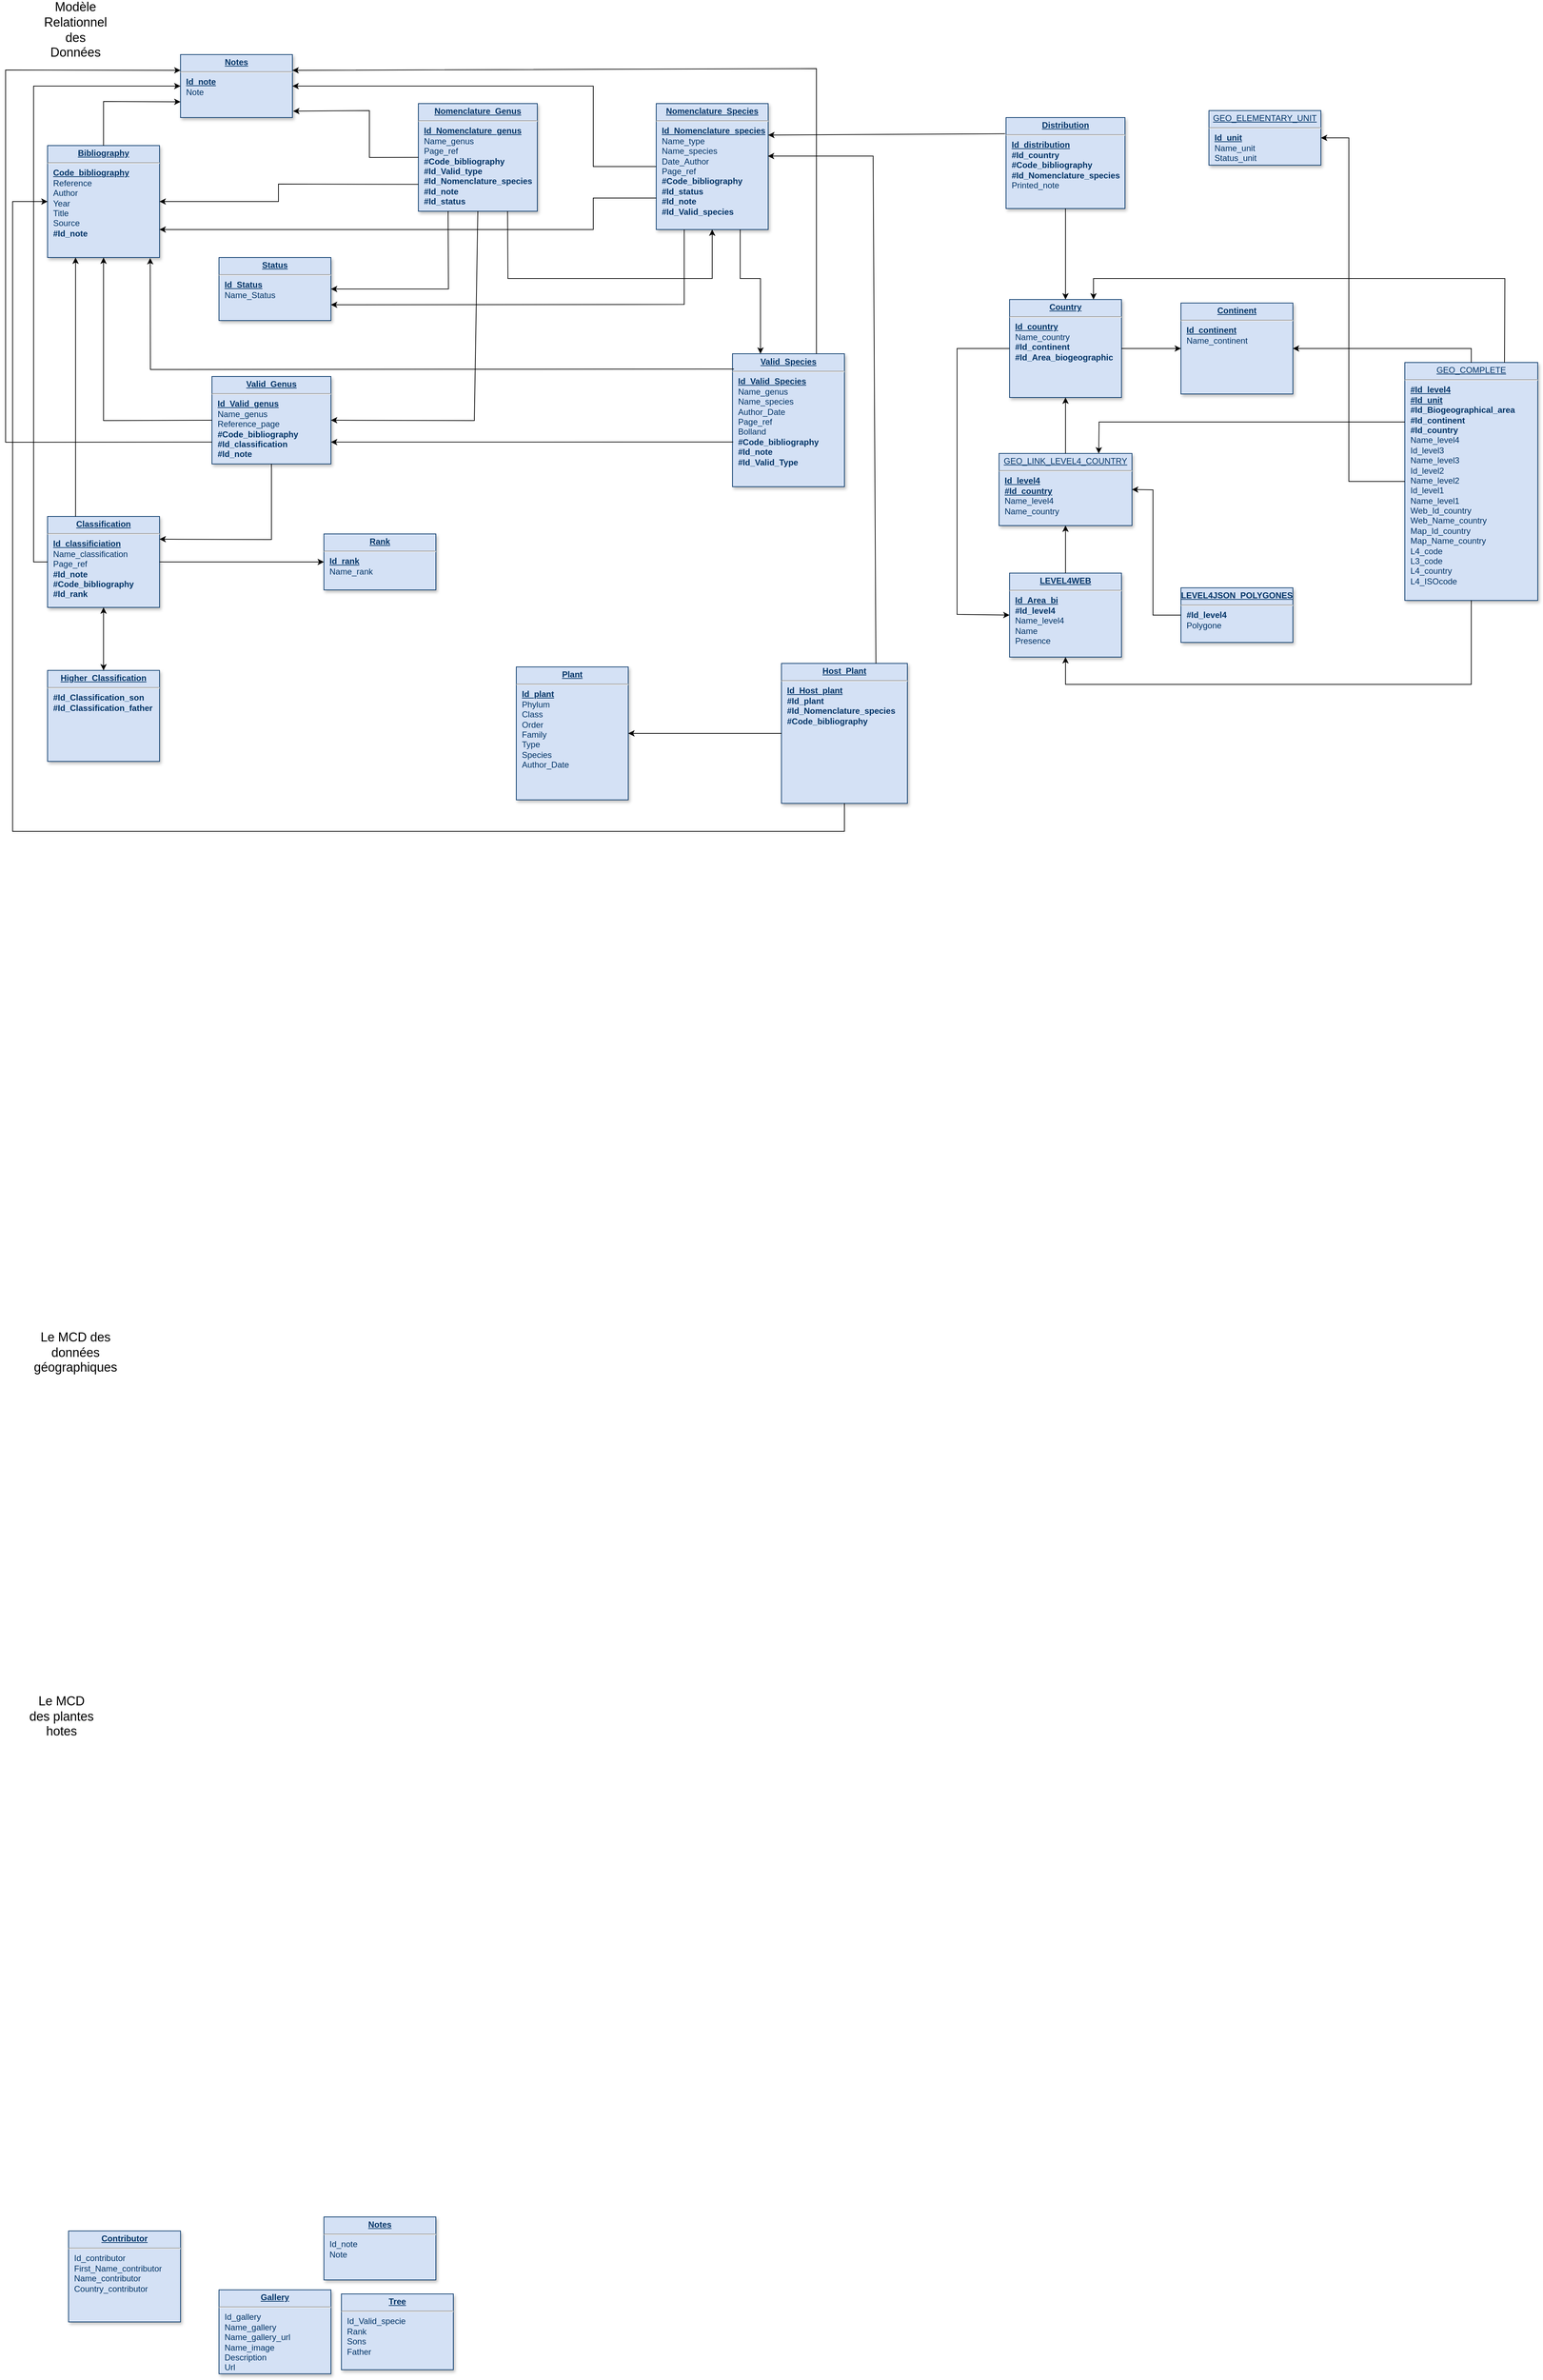<mxfile version="17.2.4" type="device"><diagram name="Page-1" id="efa7a0a1-bf9b-a30e-e6df-94a7791c09e9"><mxGraphModel dx="1391" dy="2151" grid="1" gridSize="10" guides="1" tooltips="1" connect="1" arrows="1" fold="1" page="1" pageScale="1" pageWidth="826" pageHeight="1169" background="none" math="0" shadow="0"><root><mxCell id="0"/><mxCell id="1" parent="0"/><mxCell id="19" value="&lt;p style=&quot;margin: 0px ; margin-top: 4px ; text-align: center ; text-decoration: underline&quot;&gt;&lt;b&gt;Gallery&lt;/b&gt;&lt;/p&gt;&lt;hr&gt;&lt;p style=&quot;margin: 0px ; margin-left: 8px&quot;&gt;Id_gallery&lt;br&gt;Name_gallery&lt;/p&gt;&lt;p style=&quot;margin: 0px ; margin-left: 8px&quot;&gt;Name_gallery_url&lt;/p&gt;&lt;p style=&quot;margin: 0px ; margin-left: 8px&quot;&gt;Name_image&lt;/p&gt;&lt;p style=&quot;margin: 0px ; margin-left: 8px&quot;&gt;Description&lt;/p&gt;&lt;p style=&quot;margin: 0px ; margin-left: 8px&quot;&gt;Url&lt;/p&gt;" style="verticalAlign=top;align=left;overflow=fill;fontSize=12;fontFamily=Helvetica;html=1;strokeColor=#003366;shadow=1;fillColor=#D4E1F5;fontColor=#003366" parent="1" vertex="1"><mxGeometry x="345" y="2164.18" width="160" height="120" as="geometry"/></mxCell><mxCell id="20" value="&lt;p style=&quot;margin: 0px ; margin-top: 4px ; text-align: center ; text-decoration: underline&quot;&gt;&lt;b&gt;Valid_Genus&lt;/b&gt;&lt;/p&gt;&lt;hr&gt;&lt;p style=&quot;margin: 0px ; margin-left: 8px&quot;&gt;&lt;b&gt;&lt;u&gt;Id_Valid_genus&lt;/u&gt;&lt;/b&gt;&lt;/p&gt;&lt;p style=&quot;margin: 0px ; margin-left: 8px&quot;&gt;Name_genus&lt;/p&gt;&lt;p style=&quot;margin: 0px ; margin-left: 8px&quot;&gt;Reference_page&lt;/p&gt;&lt;p style=&quot;margin: 0px ; margin-left: 8px&quot;&gt;&lt;b&gt;#Code_bibliography&lt;/b&gt;&lt;/p&gt;&lt;p style=&quot;margin: 0px ; margin-left: 8px&quot;&gt;&lt;b&gt;#Id_classification&lt;/b&gt;&lt;/p&gt;&lt;p style=&quot;margin: 0px ; margin-left: 8px&quot;&gt;&lt;b&gt;#Id_note&lt;/b&gt;&lt;/p&gt;" style="verticalAlign=top;align=left;overflow=fill;fontSize=12;fontFamily=Helvetica;html=1;strokeColor=#003366;shadow=1;fillColor=#D4E1F5;fontColor=#003366;movable=1;resizable=1;rotatable=1;deletable=1;editable=1;connectable=1;" parent="1" vertex="1"><mxGeometry x="335" y="-570" width="170" height="125" as="geometry"/></mxCell><mxCell id="21" value="&lt;p style=&quot;margin: 0px ; margin-top: 4px ; text-align: center ; text-decoration: underline&quot;&gt;&lt;b&gt;Bibliography&lt;/b&gt;&lt;/p&gt;&lt;hr&gt;&lt;p style=&quot;margin: 0px ; margin-left: 8px&quot;&gt;&lt;b&gt;&lt;u&gt;Code_bibliography&lt;/u&gt;&lt;/b&gt;&lt;/p&gt;&lt;p style=&quot;margin: 0px ; margin-left: 8px&quot;&gt;Reference&lt;/p&gt;&lt;p style=&quot;margin: 0px ; margin-left: 8px&quot;&gt;Author&lt;/p&gt;&lt;p style=&quot;margin: 0px ; margin-left: 8px&quot;&gt;Year&lt;/p&gt;&lt;p style=&quot;margin: 0px ; margin-left: 8px&quot;&gt;Title&lt;/p&gt;&lt;p style=&quot;margin: 0px ; margin-left: 8px&quot;&gt;Source&lt;/p&gt;&lt;p style=&quot;margin: 0px ; margin-left: 8px&quot;&gt;&lt;b&gt;#Id_note&lt;/b&gt;&lt;/p&gt;" style="verticalAlign=top;align=left;overflow=fill;fontSize=12;fontFamily=Helvetica;html=1;strokeColor=#003366;shadow=1;fillColor=#D4E1F5;fontColor=#003366;movable=1;resizable=1;rotatable=1;deletable=1;editable=1;connectable=1;" parent="1" vertex="1"><mxGeometry x="100" y="-900.0" width="160" height="160" as="geometry"/></mxCell><mxCell id="22" value="&lt;p style=&quot;margin: 0px ; margin-top: 4px ; text-align: center ; text-decoration: underline&quot;&gt;&lt;strong&gt;LEVEL4WEB&lt;/strong&gt;&lt;/p&gt;&lt;hr&gt;&lt;p style=&quot;margin: 0px ; margin-left: 8px&quot;&gt;&lt;b&gt;&lt;u&gt;Id_Area_bi&lt;/u&gt;&lt;/b&gt;&lt;br&gt;&lt;/p&gt;&lt;p style=&quot;margin: 0px 0px 0px 8px&quot;&gt;&lt;b&gt;#Id_level4&lt;/b&gt;&lt;/p&gt;&lt;p style=&quot;margin: 0px ; margin-left: 8px&quot;&gt;Name_level4&lt;/p&gt;&lt;p style=&quot;margin: 0px ; margin-left: 8px&quot;&gt;&lt;span&gt;Name&lt;/span&gt;&lt;br&gt;&lt;/p&gt;&lt;p style=&quot;margin: 0px ; margin-left: 8px&quot;&gt;Presence&lt;/p&gt;" style="verticalAlign=top;align=left;overflow=fill;fontSize=12;fontFamily=Helvetica;html=1;strokeColor=#003366;shadow=1;fillColor=#D4E1F5;fontColor=#003366" parent="1" vertex="1"><mxGeometry x="1475" y="-289.02" width="160" height="120" as="geometry"/></mxCell><mxCell id="24" value="&lt;p style=&quot;margin: 0px ; margin-top: 4px ; text-align: center ; text-decoration: underline&quot;&gt;GEO_LINK_LEVEL4_COUNTRY&lt;/p&gt;&lt;hr&gt;&lt;p style=&quot;margin: 0px ; margin-left: 8px&quot;&gt;&lt;b&gt;&lt;u&gt;Id_level4&lt;/u&gt;&lt;/b&gt;&lt;/p&gt;&lt;p style=&quot;margin: 0px ; margin-left: 8px&quot;&gt;&lt;u&gt;&lt;b&gt;#Id_country&lt;/b&gt;&lt;b&gt;&lt;br&gt;&lt;/b&gt;&lt;/u&gt;&lt;/p&gt;&lt;p style=&quot;margin: 0px ; margin-left: 8px&quot;&gt;Name_level4&lt;/p&gt;&lt;p style=&quot;margin: 0px ; margin-left: 8px&quot;&gt;Name_country&lt;/p&gt;" style="verticalAlign=top;align=left;overflow=fill;fontSize=12;fontFamily=Helvetica;html=1;strokeColor=#003366;shadow=1;fillColor=#D4E1F5;fontColor=#003366" parent="1" vertex="1"><mxGeometry x="1460" y="-460.0" width="190" height="103.04" as="geometry"/></mxCell><mxCell id="25" value="&lt;p style=&quot;margin: 0px ; margin-top: 4px ; text-align: center ; text-decoration: underline&quot;&gt;&lt;strong&gt;Tree&lt;/strong&gt;&lt;/p&gt;&lt;hr&gt;&lt;p style=&quot;margin: 0px ; margin-left: 8px&quot;&gt;Id_Valid_specie&lt;/p&gt;&lt;p style=&quot;margin: 0px ; margin-left: 8px&quot;&gt;Rank&lt;/p&gt;&lt;p style=&quot;margin: 0px ; margin-left: 8px&quot;&gt;Sons&lt;/p&gt;&lt;p style=&quot;margin: 0px ; margin-left: 8px&quot;&gt;Father&lt;/p&gt;" style="verticalAlign=top;align=left;overflow=fill;fontSize=12;fontFamily=Helvetica;html=1;strokeColor=#003366;shadow=1;fillColor=#D4E1F5;fontColor=#003366" parent="1" vertex="1"><mxGeometry x="520" y="2170" width="160" height="108.36" as="geometry"/></mxCell><mxCell id="26" value="&lt;p style=&quot;margin: 0px ; margin-top: 4px ; text-align: center ; text-decoration: underline&quot;&gt;&lt;b&gt;Rank&lt;/b&gt;&lt;/p&gt;&lt;hr&gt;&lt;p style=&quot;margin: 0px ; margin-left: 8px&quot;&gt;&lt;b&gt;&lt;u&gt;Id_rank&lt;/u&gt;&lt;/b&gt;&lt;/p&gt;&lt;p style=&quot;margin: 0px ; margin-left: 8px&quot;&gt;Name_rank&lt;/p&gt;" style="verticalAlign=top;align=left;overflow=fill;fontSize=12;fontFamily=Helvetica;html=1;strokeColor=#003366;shadow=1;fillColor=#D4E1F5;fontColor=#003366;movable=1;resizable=1;rotatable=1;deletable=1;editable=1;connectable=1;" parent="1" vertex="1"><mxGeometry x="495" y="-345" width="160" height="80" as="geometry"/></mxCell><mxCell id="28" value="&lt;p style=&quot;margin: 0px ; margin-top: 4px ; text-align: center ; text-decoration: underline&quot;&gt;&lt;b&gt;Nomenclature_Species&lt;/b&gt;&lt;/p&gt;&lt;hr&gt;&lt;p style=&quot;margin: 0px ; margin-left: 8px&quot;&gt;&lt;b&gt;&lt;u&gt;Id_Nomenclature_species&lt;/u&gt;&lt;/b&gt;&lt;/p&gt;&lt;p style=&quot;margin: 0px ; margin-left: 8px&quot;&gt;Name_type&lt;/p&gt;&lt;p style=&quot;margin: 0px ; margin-left: 8px&quot;&gt;Name_species&lt;/p&gt;&lt;p style=&quot;margin: 0px ; margin-left: 8px&quot;&gt;Date_Author&lt;/p&gt;&lt;p style=&quot;margin: 0px ; margin-left: 8px&quot;&gt;Page_ref&lt;/p&gt;&lt;p style=&quot;margin: 0px ; margin-left: 8px&quot;&gt;&lt;b&gt;#Code_bibliography&lt;/b&gt;&lt;/p&gt;&lt;p style=&quot;margin: 0px ; margin-left: 8px&quot;&gt;&lt;b&gt;#Id_status&lt;/b&gt;&lt;/p&gt;&lt;p style=&quot;margin: 0px ; margin-left: 8px&quot;&gt;&lt;b&gt;#Id_note&lt;/b&gt;&lt;/p&gt;&lt;p style=&quot;margin: 0px ; margin-left: 8px&quot;&gt;&lt;b&gt;#Id_Valid_species&lt;/b&gt;&lt;/p&gt;&lt;p style=&quot;margin: 0px ; margin-left: 8px&quot;&gt;&lt;br&gt;&lt;/p&gt;" style="verticalAlign=top;align=left;overflow=fill;fontSize=12;fontFamily=Helvetica;html=1;strokeColor=#003366;shadow=1;fillColor=#D4E1F5;fontColor=#003366;movable=1;resizable=1;rotatable=1;deletable=1;editable=1;connectable=1;" parent="1" vertex="1"><mxGeometry x="970" y="-960" width="160" height="180" as="geometry"/></mxCell><mxCell id="29" value="&lt;p style=&quot;margin: 0px ; margin-top: 4px ; text-align: center ; text-decoration: underline&quot;&gt;&lt;b&gt;LEVEL4JSON_POLYGONES&lt;/b&gt;&lt;/p&gt;&lt;hr&gt;&lt;p style=&quot;margin: 0px ; margin-left: 8px&quot;&gt;&lt;b&gt;#Id_level4&lt;/b&gt;&lt;/p&gt;&lt;p style=&quot;margin: 0px ; margin-left: 8px&quot;&gt;Polygone&lt;/p&gt;" style="verticalAlign=top;align=left;overflow=fill;fontSize=12;fontFamily=Helvetica;html=1;strokeColor=#003366;shadow=1;fillColor=#D4E1F5;fontColor=#003366" parent="1" vertex="1"><mxGeometry x="1720" y="-268.04" width="160" height="78.04" as="geometry"/></mxCell><mxCell id="30" value="&lt;p style=&quot;margin: 0px ; margin-top: 4px ; text-align: center ; text-decoration: underline&quot;&gt;&lt;strong&gt;Distribution&lt;/strong&gt;&lt;/p&gt;&lt;hr&gt;&lt;p style=&quot;margin: 0px ; margin-left: 8px&quot;&gt;&lt;u&gt;&lt;b&gt;Id_distribution&lt;/b&gt;&lt;/u&gt;&lt;/p&gt;&lt;p style=&quot;margin: 0px ; margin-left: 8px&quot;&gt;&lt;b&gt;#Id_country&lt;/b&gt;&lt;/p&gt;&lt;p style=&quot;margin: 0px ; margin-left: 8px&quot;&gt;&lt;b&gt;#Code_bibliography&lt;/b&gt;&lt;/p&gt;&lt;p style=&quot;margin: 0px ; margin-left: 8px&quot;&gt;&lt;b&gt;#Id_Nomenclature_species&lt;/b&gt;&lt;/p&gt;&lt;p style=&quot;margin: 0px ; margin-left: 8px&quot;&gt;Printed_note&lt;/p&gt;&lt;p style=&quot;margin: 0px ; margin-left: 8px&quot;&gt;&lt;br&gt;&lt;/p&gt;" style="verticalAlign=top;align=left;overflow=fill;fontSize=12;fontFamily=Helvetica;html=1;strokeColor=#003366;shadow=1;fillColor=#D4E1F5;fontColor=#003366" parent="1" vertex="1"><mxGeometry x="1470" y="-940" width="170" height="130" as="geometry"/></mxCell><mxCell id="32" value="&lt;p style=&quot;margin: 0px ; margin-top: 4px ; text-align: center ; text-decoration: underline&quot;&gt;&lt;strong&gt;Country&lt;/strong&gt;&lt;/p&gt;&lt;hr&gt;&lt;p style=&quot;margin: 0px ; margin-left: 8px&quot;&gt;&lt;u&gt;&lt;b&gt;Id_country&lt;/b&gt;&lt;/u&gt;&lt;/p&gt;&lt;p style=&quot;margin: 0px ; margin-left: 8px&quot;&gt;Name_country&lt;/p&gt;&lt;p style=&quot;margin: 0px ; margin-left: 8px&quot;&gt;&lt;b&gt;#Id_continent&lt;/b&gt;&lt;/p&gt;&lt;p style=&quot;margin: 0px ; margin-left: 8px&quot;&gt;&lt;b&gt;#Id_Area_biogeographic&lt;/b&gt;&lt;/p&gt;&lt;p style=&quot;margin: 0px ; margin-left: 8px&quot;&gt;&lt;br&gt;&lt;/p&gt;" style="verticalAlign=top;align=left;overflow=fill;fontSize=12;fontFamily=Helvetica;html=1;strokeColor=#003366;shadow=1;fillColor=#D4E1F5;fontColor=#003366" parent="1" vertex="1"><mxGeometry x="1475" y="-680.0" width="160" height="140" as="geometry"/></mxCell><mxCell id="33" value="&lt;p style=&quot;margin: 0px ; margin-top: 4px ; text-align: center ; text-decoration: underline&quot;&gt;&lt;strong&gt;Notes&lt;/strong&gt;&lt;/p&gt;&lt;hr&gt;&lt;p style=&quot;margin: 0px ; margin-left: 8px&quot;&gt;Id_note&lt;/p&gt;&lt;p style=&quot;margin: 0px ; margin-left: 8px&quot;&gt;Note&lt;/p&gt;&lt;p style=&quot;margin: 0px ; margin-left: 8px&quot;&gt;&lt;br&gt;&lt;/p&gt;" style="verticalAlign=top;align=left;overflow=fill;fontSize=12;fontFamily=Helvetica;html=1;strokeColor=#003366;shadow=1;fillColor=#D4E1F5;fontColor=#003366" parent="1" vertex="1"><mxGeometry x="495" y="2060.0" width="160" height="90" as="geometry"/></mxCell><mxCell id="34" value="&lt;p style=&quot;margin: 0px ; margin-top: 4px ; text-align: center ; text-decoration: underline&quot;&gt;&lt;b&gt;Nomenclature_Genus&lt;/b&gt;&lt;/p&gt;&lt;hr&gt;&lt;p style=&quot;margin: 0px ; margin-left: 8px&quot;&gt;&lt;b&gt;&lt;u&gt;Id_Nomenclature_genus&lt;/u&gt;&lt;/b&gt;&lt;/p&gt;&lt;p style=&quot;margin: 0px ; margin-left: 8px&quot;&gt;Name_genus&lt;/p&gt;&lt;p style=&quot;margin: 0px ; margin-left: 8px&quot;&gt;Page_ref&lt;/p&gt;&lt;p style=&quot;margin: 0px ; margin-left: 8px&quot;&gt;&lt;b&gt;#Code_bibliography&lt;/b&gt;&lt;/p&gt;&lt;p style=&quot;margin: 0px ; margin-left: 8px&quot;&gt;&lt;b&gt;#Id_Valid_type&lt;/b&gt;&lt;/p&gt;&lt;p style=&quot;margin: 0px ; margin-left: 8px&quot;&gt;&lt;b&gt;#Id_Nomenclature_species&lt;/b&gt;&lt;/p&gt;&lt;p style=&quot;margin: 0px ; margin-left: 8px&quot;&gt;&lt;b&gt;#Id_note&lt;/b&gt;&lt;/p&gt;&lt;p style=&quot;margin: 0px ; margin-left: 8px&quot;&gt;&lt;b&gt;#&lt;span&gt;Id_status&lt;/span&gt;&lt;/b&gt;&lt;/p&gt;" style="verticalAlign=top;align=left;overflow=fill;fontSize=12;fontFamily=Helvetica;html=1;strokeColor=#003366;shadow=1;fillColor=#D4E1F5;fontColor=#003366;movable=1;resizable=1;rotatable=1;deletable=1;editable=1;connectable=1;" parent="1" vertex="1"><mxGeometry x="630" y="-960" width="170" height="153.84" as="geometry"/></mxCell><mxCell id="35" value="&lt;p style=&quot;margin: 0px ; margin-top: 4px ; text-align: center ; text-decoration: underline&quot;&gt;&lt;b&gt;Plant&lt;/b&gt;&lt;/p&gt;&lt;hr&gt;&lt;p style=&quot;margin: 0px ; margin-left: 8px&quot;&gt;&lt;b&gt;&lt;u&gt;Id_plant&lt;/u&gt;&lt;/b&gt;&lt;/p&gt;&lt;p style=&quot;margin: 0px ; margin-left: 8px&quot;&gt;Phylum&lt;/p&gt;&lt;p style=&quot;margin: 0px ; margin-left: 8px&quot;&gt;Class&lt;/p&gt;&lt;p style=&quot;margin: 0px ; margin-left: 8px&quot;&gt;Order&lt;/p&gt;&lt;p style=&quot;margin: 0px ; margin-left: 8px&quot;&gt;Family&lt;/p&gt;&lt;p style=&quot;margin: 0px ; margin-left: 8px&quot;&gt;Type&lt;/p&gt;&lt;p style=&quot;margin: 0px ; margin-left: 8px&quot;&gt;Species&lt;/p&gt;&lt;p style=&quot;margin: 0px ; margin-left: 8px&quot;&gt;Author_Date&lt;/p&gt;&lt;p style=&quot;margin: 0px ; margin-left: 8px&quot;&gt;&lt;br&gt;&lt;/p&gt;" style="verticalAlign=top;align=left;overflow=fill;fontSize=12;fontFamily=Helvetica;html=1;strokeColor=#003366;shadow=1;fillColor=#D4E1F5;fontColor=#003366" parent="1" vertex="1"><mxGeometry x="770" y="-155" width="160" height="190" as="geometry"/></mxCell><mxCell id="UeyC3hsjbJ_r4aQininv-115" value="&lt;p style=&quot;margin: 0px ; margin-top: 4px ; text-align: center ; text-decoration: underline&quot;&gt;&lt;b&gt;Classification&lt;/b&gt;&lt;/p&gt;&lt;hr&gt;&lt;p style=&quot;margin: 0px ; margin-left: 8px&quot;&gt;&lt;b&gt;&lt;u&gt;Id_classificiation&lt;/u&gt;&lt;/b&gt;&lt;/p&gt;&lt;p style=&quot;margin: 0px ; margin-left: 8px&quot;&gt;Name_classification&lt;/p&gt;&lt;p style=&quot;margin: 0px ; margin-left: 8px&quot;&gt;Page_ref&lt;/p&gt;&lt;p style=&quot;margin: 0px ; margin-left: 8px&quot;&gt;&lt;b&gt;#Id_note&lt;/b&gt;&lt;/p&gt;&lt;p style=&quot;margin: 0px ; margin-left: 8px&quot;&gt;&lt;b&gt;#Code_bibliography&lt;/b&gt;&lt;/p&gt;&lt;p style=&quot;margin: 0px ; margin-left: 8px&quot;&gt;&lt;b&gt;#Id_rank&lt;/b&gt;&lt;/p&gt;&lt;p style=&quot;margin: 0px ; margin-left: 8px&quot;&gt;&lt;br&gt;&lt;/p&gt;" style="verticalAlign=top;align=left;overflow=fill;fontSize=12;fontFamily=Helvetica;html=1;strokeColor=#003366;shadow=1;fillColor=#D4E1F5;fontColor=#003366;movable=1;resizable=1;rotatable=1;deletable=1;editable=1;connectable=1;" parent="1" vertex="1"><mxGeometry x="100.0" y="-370" width="160" height="130" as="geometry"/></mxCell><mxCell id="UeyC3hsjbJ_r4aQininv-116" value="&lt;p style=&quot;margin: 0px ; margin-top: 4px ; text-align: center ; text-decoration: underline&quot;&gt;&lt;b&gt;Higher_Classification&lt;/b&gt;&lt;/p&gt;&lt;hr&gt;&lt;p style=&quot;margin: 0px ; margin-left: 8px&quot;&gt;&lt;b&gt;#Id_Classification_son&lt;/b&gt;&lt;/p&gt;&lt;p style=&quot;margin: 0px ; margin-left: 8px&quot;&gt;&lt;b&gt;#Id_Classification_father&lt;/b&gt;&lt;/p&gt;&lt;p style=&quot;margin: 0px ; margin-left: 8px&quot;&gt;&lt;br&gt;&lt;/p&gt;" style="verticalAlign=top;align=left;overflow=fill;fontSize=12;fontFamily=Helvetica;html=1;strokeColor=#003366;shadow=1;fillColor=#D4E1F5;fontColor=#003366" parent="1" vertex="1"><mxGeometry x="100.0" y="-150" width="160" height="130" as="geometry"/></mxCell><mxCell id="UeyC3hsjbJ_r4aQininv-119" value="&lt;p style=&quot;margin: 0px ; margin-top: 4px ; text-align: center ; text-decoration: underline&quot;&gt;&lt;b&gt;Continent&lt;/b&gt;&lt;/p&gt;&lt;hr&gt;&lt;p style=&quot;margin: 0px ; margin-left: 8px&quot;&gt;&lt;b&gt;&lt;u&gt;Id_continent&lt;/u&gt;&lt;/b&gt;&lt;/p&gt;&lt;p style=&quot;margin: 0px ; margin-left: 8px&quot;&gt;Name_continent&lt;/p&gt;&lt;p style=&quot;margin: 0px ; margin-left: 8px&quot;&gt;&lt;br&gt;&lt;/p&gt;" style="verticalAlign=top;align=left;overflow=fill;fontSize=12;fontFamily=Helvetica;html=1;strokeColor=#003366;shadow=1;fillColor=#D4E1F5;fontColor=#003366" parent="1" vertex="1"><mxGeometry x="1720.0" y="-675" width="160" height="130" as="geometry"/></mxCell><mxCell id="UeyC3hsjbJ_r4aQininv-120" value="&lt;p style=&quot;margin: 0px ; margin-top: 4px ; text-align: center ; text-decoration: underline&quot;&gt;&lt;b&gt;Contributor&lt;/b&gt;&lt;/p&gt;&lt;hr&gt;&lt;p style=&quot;margin: 0px ; margin-left: 8px&quot;&gt;Id_contributor&lt;/p&gt;&lt;p style=&quot;margin: 0px ; margin-left: 8px&quot;&gt;First_Name_contributor&lt;/p&gt;&lt;p style=&quot;margin: 0px ; margin-left: 8px&quot;&gt;Name_contributor&lt;/p&gt;&lt;p style=&quot;margin: 0px ; margin-left: 8px&quot;&gt;Country_contributor&lt;/p&gt;&lt;p style=&quot;margin: 0px ; margin-left: 8px&quot;&gt;&lt;br&gt;&lt;/p&gt;&lt;p style=&quot;margin: 0px ; margin-left: 8px&quot;&gt;&lt;br&gt;&lt;/p&gt;" style="verticalAlign=top;align=left;overflow=fill;fontSize=12;fontFamily=Helvetica;html=1;strokeColor=#003366;shadow=1;fillColor=#D4E1F5;fontColor=#003366" parent="1" vertex="1"><mxGeometry x="130.0" y="2080" width="160" height="130" as="geometry"/></mxCell><mxCell id="UeyC3hsjbJ_r4aQininv-122" value="&lt;p style=&quot;margin: 0px ; margin-top: 4px ; text-align: center ; text-decoration: underline&quot;&gt;&lt;b&gt;Valid_Species&lt;/b&gt;&lt;/p&gt;&lt;hr&gt;&lt;p style=&quot;margin: 0px ; margin-left: 8px&quot;&gt;&lt;b&gt;&lt;u&gt;Id_Valid_Species&lt;/u&gt;&lt;/b&gt;&lt;/p&gt;&lt;p style=&quot;margin: 0px ; margin-left: 8px&quot;&gt;Name_genus&lt;/p&gt;&lt;p style=&quot;margin: 0px ; margin-left: 8px&quot;&gt;Name_species&lt;/p&gt;&lt;p style=&quot;margin: 0px ; margin-left: 8px&quot;&gt;Author_Date&lt;/p&gt;&lt;p style=&quot;margin: 0px ; margin-left: 8px&quot;&gt;Page_ref&lt;/p&gt;&lt;p style=&quot;margin: 0px ; margin-left: 8px&quot;&gt;Bolland&lt;/p&gt;&lt;p style=&quot;margin: 0px ; margin-left: 8px&quot;&gt;&lt;b&gt;#Code_bibliography&lt;/b&gt;&lt;br&gt;&lt;/p&gt;&lt;p style=&quot;margin: 0px ; margin-left: 8px&quot;&gt;&lt;b&gt;#Id_note&lt;/b&gt;&lt;br&gt;&lt;/p&gt;&lt;p style=&quot;margin: 0px ; margin-left: 8px&quot;&gt;&lt;b&gt;#Id_Valid_Type&lt;/b&gt;&lt;/p&gt;" style="verticalAlign=top;align=left;overflow=fill;fontSize=12;fontFamily=Helvetica;html=1;strokeColor=#003366;shadow=1;fillColor=#D4E1F5;fontColor=#003366;movable=1;resizable=1;rotatable=1;deletable=1;editable=1;connectable=1;" parent="1" vertex="1"><mxGeometry x="1079" y="-602.5" width="160" height="190" as="geometry"/></mxCell><mxCell id="UeyC3hsjbJ_r4aQininv-123" value="&lt;p style=&quot;margin: 0px ; margin-top: 4px ; text-align: center ; text-decoration: underline&quot;&gt;&lt;strong&gt;Status&lt;/strong&gt;&lt;/p&gt;&lt;hr&gt;&lt;p style=&quot;margin: 0px ; margin-left: 8px&quot;&gt;&lt;b&gt;&lt;u&gt;Id_Status&lt;/u&gt;&lt;/b&gt;&lt;/p&gt;&lt;p style=&quot;margin: 0px ; margin-left: 8px&quot;&gt;Name_Status&lt;/p&gt;&lt;p style=&quot;margin: 0px ; margin-left: 8px&quot;&gt;&lt;br&gt;&lt;/p&gt;" style="verticalAlign=top;align=left;overflow=fill;fontSize=12;fontFamily=Helvetica;html=1;strokeColor=#003366;shadow=1;fillColor=#D4E1F5;fontColor=#003366;movable=1;resizable=1;rotatable=1;deletable=1;editable=1;connectable=1;" parent="1" vertex="1"><mxGeometry x="345" y="-740.0" width="160" height="90" as="geometry"/></mxCell><mxCell id="UeyC3hsjbJ_r4aQininv-134" value="&lt;font style=&quot;font-size: 18px&quot;&gt;Modèle Relationnel des Données&lt;/font&gt;" style="text;html=1;strokeColor=none;fillColor=none;align=center;verticalAlign=middle;whiteSpace=wrap;rounded=0;" parent="1" vertex="1"><mxGeometry x="90" y="-1080" width="100" height="30" as="geometry"/></mxCell><mxCell id="UeyC3hsjbJ_r4aQininv-147" value="&lt;p style=&quot;margin: 0px ; margin-top: 4px ; text-align: center ; text-decoration: underline&quot;&gt;&lt;strong&gt;Notes&lt;/strong&gt;&lt;/p&gt;&lt;hr&gt;&lt;p style=&quot;margin: 0px ; margin-left: 8px&quot;&gt;&lt;u&gt;&lt;b&gt;Id_note&lt;/b&gt;&lt;/u&gt;&lt;/p&gt;&lt;p style=&quot;margin: 0px ; margin-left: 8px&quot;&gt;Note&lt;/p&gt;&lt;p style=&quot;margin: 0px ; margin-left: 8px&quot;&gt;&lt;br&gt;&lt;/p&gt;" style="verticalAlign=top;align=left;overflow=fill;fontSize=12;fontFamily=Helvetica;html=1;strokeColor=#003366;shadow=1;fillColor=#D4E1F5;fontColor=#003366;movable=1;resizable=1;rotatable=1;deletable=1;editable=1;connectable=1;" parent="1" vertex="1"><mxGeometry x="290" y="-1030.0" width="160" height="90" as="geometry"/></mxCell><mxCell id="UeyC3hsjbJ_r4aQininv-217" value="&lt;font style=&quot;font-size: 18px&quot;&gt;Le MCD des données géographiques&lt;/font&gt;" style="text;html=1;strokeColor=none;fillColor=none;align=center;verticalAlign=middle;whiteSpace=wrap;rounded=0;" parent="1" vertex="1"><mxGeometry x="90" y="810" width="100" height="30" as="geometry"/></mxCell><mxCell id="YLg6c_Wpxi_NJdE1ESt4-35" value="&lt;span style=&quot;font-size: 18px&quot;&gt;Le MCD des plantes hotes&lt;/span&gt;" style="text;html=1;strokeColor=none;fillColor=none;align=center;verticalAlign=middle;whiteSpace=wrap;rounded=0;" parent="1" vertex="1"><mxGeometry x="70" y="1330" width="100" height="30" as="geometry"/></mxCell><mxCell id="YLg6c_Wpxi_NJdE1ESt4-45" value="&lt;p style=&quot;margin: 0px ; margin-top: 4px ; text-align: center ; text-decoration: underline&quot;&gt;&lt;b&gt;Host_Plant&lt;/b&gt;&lt;/p&gt;&lt;hr&gt;&lt;p style=&quot;margin: 0px ; margin-left: 8px&quot;&gt;&lt;u&gt;&lt;b&gt;Id_Host_plant&lt;/b&gt;&lt;/u&gt;&lt;/p&gt;&lt;p style=&quot;margin: 0px ; margin-left: 8px&quot;&gt;&lt;b&gt;#Id_plant&lt;/b&gt;&lt;/p&gt;&lt;p style=&quot;margin: 0px ; margin-left: 8px&quot;&gt;&lt;b&gt;#Id_Nomenclature_species&lt;/b&gt;&lt;/p&gt;&lt;p style=&quot;margin: 0px ; margin-left: 8px&quot;&gt;&lt;b&gt;#Code_bibliography&lt;/b&gt;&lt;/p&gt;" style="verticalAlign=top;align=left;overflow=fill;fontSize=12;fontFamily=Helvetica;html=1;strokeColor=#003366;shadow=1;fillColor=#D4E1F5;fontColor=#003366" parent="1" vertex="1"><mxGeometry x="1149" y="-160" width="180" height="200" as="geometry"/></mxCell><mxCell id="cygmLXTOTuWLzGykg95F-37" value="" style="endArrow=classic;html=1;rounded=0;exitX=0;exitY=0.5;exitDx=0;exitDy=0;movable=1;resizable=1;rotatable=1;deletable=1;editable=1;connectable=1;entryX=1.006;entryY=0.898;entryDx=0;entryDy=0;entryPerimeter=0;" parent="1" source="34" target="UeyC3hsjbJ_r4aQininv-147" edge="1"><mxGeometry width="50" height="50" relative="1" as="geometry"><mxPoint x="680" y="-660" as="sourcePoint"/><mxPoint x="450" y="-960" as="targetPoint"/><Array as="points"><mxPoint x="560" y="-883"/><mxPoint x="560" y="-950"/></Array></mxGeometry></mxCell><mxCell id="cygmLXTOTuWLzGykg95F-38" value="" style="endArrow=classic;html=1;rounded=0;entryX=1;entryY=0.5;entryDx=0;entryDy=0;exitX=0;exitY=0.5;exitDx=0;exitDy=0;movable=1;resizable=1;rotatable=1;deletable=1;editable=1;connectable=1;" parent="1" source="28" target="UeyC3hsjbJ_r4aQininv-147" edge="1"><mxGeometry width="50" height="50" relative="1" as="geometry"><mxPoint x="680" y="-760" as="sourcePoint"/><mxPoint x="730" y="-810" as="targetPoint"/><Array as="points"><mxPoint x="880" y="-870"/><mxPoint x="880" y="-985"/></Array></mxGeometry></mxCell><mxCell id="cygmLXTOTuWLzGykg95F-39" value="" style="endArrow=classic;html=1;rounded=0;entryX=1;entryY=0.5;entryDx=0;entryDy=0;exitX=0.25;exitY=1;exitDx=0;exitDy=0;movable=1;resizable=1;rotatable=1;deletable=1;editable=1;connectable=1;" parent="1" source="34" target="UeyC3hsjbJ_r4aQininv-123" edge="1"><mxGeometry width="50" height="50" relative="1" as="geometry"><mxPoint x="680" y="-660" as="sourcePoint"/><mxPoint x="730" y="-710" as="targetPoint"/><Array as="points"><mxPoint x="673" y="-695"/></Array></mxGeometry></mxCell><mxCell id="cygmLXTOTuWLzGykg95F-40" value="" style="endArrow=classic;html=1;rounded=0;entryX=1;entryY=0.75;entryDx=0;entryDy=0;exitX=0.006;exitY=0.664;exitDx=0;exitDy=0;exitPerimeter=0;movable=1;resizable=1;rotatable=1;deletable=1;editable=1;connectable=1;" parent="1" source="UeyC3hsjbJ_r4aQininv-122" target="20" edge="1"><mxGeometry width="50" height="50" relative="1" as="geometry"><mxPoint x="1040" y="-476" as="sourcePoint"/><mxPoint x="730" y="-710" as="targetPoint"/></mxGeometry></mxCell><mxCell id="cygmLXTOTuWLzGykg95F-41" value="" style="endArrow=classic;html=1;rounded=0;exitX=0.5;exitY=0;exitDx=0;exitDy=0;entryX=0;entryY=0.75;entryDx=0;entryDy=0;movable=1;resizable=1;rotatable=1;deletable=1;editable=1;connectable=1;" parent="1" source="21" target="UeyC3hsjbJ_r4aQininv-147" edge="1"><mxGeometry width="50" height="50" relative="1" as="geometry"><mxPoint x="680" y="-660" as="sourcePoint"/><mxPoint x="730" y="-710" as="targetPoint"/><Array as="points"><mxPoint x="180" y="-963"/></Array></mxGeometry></mxCell><mxCell id="cygmLXTOTuWLzGykg95F-42" value="" style="endArrow=classic;html=1;rounded=0;exitX=0.5;exitY=1;exitDx=0;exitDy=0;movable=1;resizable=1;rotatable=1;deletable=1;editable=1;connectable=1;entryX=1;entryY=0.5;entryDx=0;entryDy=0;" parent="1" source="34" target="20" edge="1"><mxGeometry width="50" height="50" relative="1" as="geometry"><mxPoint x="680" y="-660" as="sourcePoint"/><mxPoint x="510" y="-510" as="targetPoint"/><Array as="points"><mxPoint x="710" y="-507"/></Array></mxGeometry></mxCell><mxCell id="cygmLXTOTuWLzGykg95F-43" value="" style="endArrow=classic;html=1;rounded=0;exitX=0;exitY=0.75;exitDx=0;exitDy=0;entryX=1;entryY=0.5;entryDx=0;entryDy=0;movable=1;resizable=1;rotatable=1;deletable=1;editable=1;connectable=1;" parent="1" source="34" target="21" edge="1"><mxGeometry width="50" height="50" relative="1" as="geometry"><mxPoint x="680" y="-660" as="sourcePoint"/><mxPoint x="730" y="-710" as="targetPoint"/><Array as="points"><mxPoint x="430" y="-845"/><mxPoint x="430" y="-820"/></Array></mxGeometry></mxCell><mxCell id="cygmLXTOTuWLzGykg95F-45" value="" style="endArrow=classic;html=1;rounded=0;entryX=0.5;entryY=1;entryDx=0;entryDy=0;exitX=0.75;exitY=1;exitDx=0;exitDy=0;movable=1;resizable=1;rotatable=1;deletable=1;editable=1;connectable=1;" parent="1" source="34" target="28" edge="1"><mxGeometry width="50" height="50" relative="1" as="geometry"><mxPoint x="680" y="-660" as="sourcePoint"/><mxPoint x="730" y="-710" as="targetPoint"/><Array as="points"><mxPoint x="758" y="-710"/><mxPoint x="1050" y="-710"/></Array></mxGeometry></mxCell><mxCell id="cygmLXTOTuWLzGykg95F-46" value="" style="endArrow=classic;html=1;rounded=0;entryX=1;entryY=0.75;entryDx=0;entryDy=0;exitX=0.25;exitY=1;exitDx=0;exitDy=0;movable=1;resizable=1;rotatable=1;deletable=1;editable=1;connectable=1;" parent="1" source="28" target="UeyC3hsjbJ_r4aQininv-123" edge="1"><mxGeometry width="50" height="50" relative="1" as="geometry"><mxPoint x="680" y="-660" as="sourcePoint"/><mxPoint x="730" y="-710" as="targetPoint"/><Array as="points"><mxPoint x="1010" y="-673"/></Array></mxGeometry></mxCell><mxCell id="cygmLXTOTuWLzGykg95F-47" value="" style="endArrow=classic;html=1;rounded=0;exitX=0;exitY=0.75;exitDx=0;exitDy=0;entryX=1;entryY=0.75;entryDx=0;entryDy=0;movable=1;resizable=1;rotatable=1;deletable=1;editable=1;connectable=1;" parent="1" source="28" target="21" edge="1"><mxGeometry width="50" height="50" relative="1" as="geometry"><mxPoint x="680" y="-660" as="sourcePoint"/><mxPoint x="730" y="-710" as="targetPoint"/><Array as="points"><mxPoint x="880" y="-825"/><mxPoint x="880" y="-780"/></Array></mxGeometry></mxCell><mxCell id="cygmLXTOTuWLzGykg95F-48" value="" style="endArrow=classic;html=1;rounded=0;exitX=0.013;exitY=0.115;exitDx=0;exitDy=0;entryX=0.917;entryY=1.005;entryDx=0;entryDy=0;exitPerimeter=0;entryPerimeter=0;movable=1;resizable=1;rotatable=1;deletable=1;editable=1;connectable=1;" parent="1" source="UeyC3hsjbJ_r4aQininv-122" target="21" edge="1"><mxGeometry width="50" height="50" relative="1" as="geometry"><mxPoint x="430" y="-450" as="sourcePoint"/><mxPoint x="480" y="-500" as="targetPoint"/><Array as="points"><mxPoint x="247" y="-580"/></Array></mxGeometry></mxCell><mxCell id="cygmLXTOTuWLzGykg95F-49" value="" style="endArrow=classic;html=1;rounded=0;entryX=1;entryY=0.25;entryDx=0;entryDy=0;exitX=0.75;exitY=0;exitDx=0;exitDy=0;movable=1;resizable=1;rotatable=1;deletable=1;editable=1;connectable=1;" parent="1" source="UeyC3hsjbJ_r4aQininv-122" target="UeyC3hsjbJ_r4aQininv-147" edge="1"><mxGeometry width="50" height="50" relative="1" as="geometry"><mxPoint x="430" y="-450" as="sourcePoint"/><mxPoint x="480" y="-500" as="targetPoint"/><Array as="points"><mxPoint x="1199" y="-1010"/></Array></mxGeometry></mxCell><mxCell id="cygmLXTOTuWLzGykg95F-50" value="" style="endArrow=classic;html=1;rounded=0;entryX=0.25;entryY=0;entryDx=0;entryDy=0;exitX=0.75;exitY=1;exitDx=0;exitDy=0;movable=1;resizable=1;rotatable=1;deletable=1;editable=1;connectable=1;" parent="1" source="28" target="UeyC3hsjbJ_r4aQininv-122" edge="1"><mxGeometry width="50" height="50" relative="1" as="geometry"><mxPoint x="430" y="-590" as="sourcePoint"/><mxPoint x="480" y="-640" as="targetPoint"/><Array as="points"><mxPoint x="1090" y="-710"/><mxPoint x="1119" y="-710"/></Array></mxGeometry></mxCell><mxCell id="cygmLXTOTuWLzGykg95F-51" value="" style="endArrow=classic;html=1;rounded=0;entryX=0.25;entryY=1;entryDx=0;entryDy=0;exitX=0.25;exitY=0;exitDx=0;exitDy=0;movable=1;resizable=1;rotatable=1;deletable=1;editable=1;connectable=1;" parent="1" source="UeyC3hsjbJ_r4aQininv-115" target="21" edge="1"><mxGeometry width="50" height="50" relative="1" as="geometry"><mxPoint x="430" y="-450" as="sourcePoint"/><mxPoint x="480" y="-500" as="targetPoint"/></mxGeometry></mxCell><mxCell id="cygmLXTOTuWLzGykg95F-52" value="" style="endArrow=classic;html=1;rounded=0;exitX=0;exitY=0.5;exitDx=0;exitDy=0;movable=1;resizable=1;rotatable=1;deletable=1;editable=1;connectable=1;entryX=0;entryY=0.5;entryDx=0;entryDy=0;" parent="1" source="UeyC3hsjbJ_r4aQininv-115" target="UeyC3hsjbJ_r4aQininv-147" edge="1"><mxGeometry width="50" height="50" relative="1" as="geometry"><mxPoint x="430" y="-450" as="sourcePoint"/><mxPoint x="300" y="-980" as="targetPoint"/><Array as="points"><mxPoint x="80" y="-305"/><mxPoint x="80" y="-985"/></Array></mxGeometry></mxCell><mxCell id="cygmLXTOTuWLzGykg95F-53" value="" style="endArrow=classic;html=1;rounded=0;exitX=1;exitY=0.5;exitDx=0;exitDy=0;entryX=0;entryY=0.5;entryDx=0;entryDy=0;movable=1;resizable=1;rotatable=1;deletable=1;editable=1;connectable=1;" parent="1" source="UeyC3hsjbJ_r4aQininv-115" target="26" edge="1"><mxGeometry width="50" height="50" relative="1" as="geometry"><mxPoint x="430" y="-450" as="sourcePoint"/><mxPoint x="480" y="-500" as="targetPoint"/></mxGeometry></mxCell><mxCell id="cygmLXTOTuWLzGykg95F-54" value="" style="endArrow=classic;html=1;rounded=0;entryX=1;entryY=0.25;entryDx=0;entryDy=0;exitX=0.5;exitY=1;exitDx=0;exitDy=0;movable=1;resizable=1;rotatable=1;deletable=1;editable=1;connectable=1;" parent="1" source="20" target="UeyC3hsjbJ_r4aQininv-115" edge="1"><mxGeometry width="50" height="50" relative="1" as="geometry"><mxPoint x="430" y="-450" as="sourcePoint"/><mxPoint x="480" y="-500" as="targetPoint"/><Array as="points"><mxPoint x="420" y="-337"/></Array></mxGeometry></mxCell><mxCell id="cygmLXTOTuWLzGykg95F-55" value="" style="endArrow=classic;html=1;rounded=0;entryX=0.5;entryY=1;entryDx=0;entryDy=0;exitX=0;exitY=0.5;exitDx=0;exitDy=0;movable=1;resizable=1;rotatable=1;deletable=1;editable=1;connectable=1;" parent="1" source="20" target="21" edge="1"><mxGeometry width="50" height="50" relative="1" as="geometry"><mxPoint x="430" y="-730" as="sourcePoint"/><mxPoint x="480" y="-780" as="targetPoint"/><Array as="points"><mxPoint x="180" y="-507"/></Array></mxGeometry></mxCell><mxCell id="cygmLXTOTuWLzGykg95F-57" value="" style="endArrow=classic;html=1;rounded=0;exitX=0;exitY=0.75;exitDx=0;exitDy=0;entryX=0;entryY=0.25;entryDx=0;entryDy=0;" parent="1" source="20" target="UeyC3hsjbJ_r4aQininv-147" edge="1"><mxGeometry width="50" height="50" relative="1" as="geometry"><mxPoint x="430" y="-590" as="sourcePoint"/><mxPoint x="480" y="-640" as="targetPoint"/><Array as="points"><mxPoint x="40" y="-476"/><mxPoint x="40" y="-1008"/></Array></mxGeometry></mxCell><mxCell id="cygmLXTOTuWLzGykg95F-59" value="" style="endArrow=classic;startArrow=classic;html=1;rounded=0;exitX=0.5;exitY=0;exitDx=0;exitDy=0;entryX=0.5;entryY=1;entryDx=0;entryDy=0;" parent="1" source="UeyC3hsjbJ_r4aQininv-116" target="UeyC3hsjbJ_r4aQininv-115" edge="1"><mxGeometry width="50" height="50" relative="1" as="geometry"><mxPoint x="430" y="-310" as="sourcePoint"/><mxPoint x="480" y="-360" as="targetPoint"/></mxGeometry></mxCell><mxCell id="cygmLXTOTuWLzGykg95F-60" value="" style="endArrow=classic;html=1;rounded=0;exitX=0;exitY=0.5;exitDx=0;exitDy=0;entryX=1;entryY=0.5;entryDx=0;entryDy=0;" parent="1" source="YLg6c_Wpxi_NJdE1ESt4-45" target="35" edge="1"><mxGeometry width="50" height="50" relative="1" as="geometry"><mxPoint x="780" y="-310" as="sourcePoint"/><mxPoint x="930" y="-40" as="targetPoint"/><Array as="points"><mxPoint x="1050" y="-60"/></Array></mxGeometry></mxCell><mxCell id="cygmLXTOTuWLzGykg95F-61" value="" style="endArrow=classic;html=1;rounded=0;entryX=0;entryY=0.5;entryDx=0;entryDy=0;exitX=0.5;exitY=1;exitDx=0;exitDy=0;" parent="1" source="YLg6c_Wpxi_NJdE1ESt4-45" target="21" edge="1"><mxGeometry width="50" height="50" relative="1" as="geometry"><mxPoint x="780" y="-310" as="sourcePoint"/><mxPoint x="830" y="-360" as="targetPoint"/><Array as="points"><mxPoint x="1239" y="80"/><mxPoint x="50" y="80"/><mxPoint x="50" y="-820"/></Array></mxGeometry></mxCell><mxCell id="cygmLXTOTuWLzGykg95F-62" value="" style="endArrow=classic;html=1;rounded=0;exitX=0.75;exitY=0;exitDx=0;exitDy=0;entryX=0.997;entryY=0.417;entryDx=0;entryDy=0;entryPerimeter=0;" parent="1" source="YLg6c_Wpxi_NJdE1ESt4-45" target="28" edge="1"><mxGeometry width="50" height="50" relative="1" as="geometry"><mxPoint x="780" y="-450" as="sourcePoint"/><mxPoint x="830" y="-500" as="targetPoint"/><Array as="points"><mxPoint x="1280" y="-885"/></Array></mxGeometry></mxCell><mxCell id="sIuafEeE7srgqHrNs6Xq-35" value="" style="endArrow=classic;html=1;rounded=0;entryX=1;entryY=0.25;entryDx=0;entryDy=0;exitX=-0.008;exitY=0.178;exitDx=0;exitDy=0;exitPerimeter=0;" parent="1" source="30" target="28" edge="1"><mxGeometry width="50" height="50" relative="1" as="geometry"><mxPoint x="1120" y="-520" as="sourcePoint"/><mxPoint x="1170" y="-570" as="targetPoint"/></mxGeometry></mxCell><mxCell id="sIuafEeE7srgqHrNs6Xq-36" value="" style="endArrow=classic;html=1;rounded=0;entryX=0.5;entryY=0;entryDx=0;entryDy=0;exitX=0.5;exitY=1;exitDx=0;exitDy=0;" parent="1" source="30" target="32" edge="1"><mxGeometry width="50" height="50" relative="1" as="geometry"><mxPoint x="1500" y="-720" as="sourcePoint"/><mxPoint x="1550" y="-770" as="targetPoint"/></mxGeometry></mxCell><mxCell id="sIuafEeE7srgqHrNs6Xq-37" value="" style="endArrow=classic;html=1;rounded=0;entryX=0;entryY=0.5;entryDx=0;entryDy=0;exitX=1;exitY=0.5;exitDx=0;exitDy=0;" parent="1" source="32" target="UeyC3hsjbJ_r4aQininv-119" edge="1"><mxGeometry width="50" height="50" relative="1" as="geometry"><mxPoint x="1310" y="-480" as="sourcePoint"/><mxPoint x="1360" y="-530" as="targetPoint"/></mxGeometry></mxCell><mxCell id="sIuafEeE7srgqHrNs6Xq-39" value="&lt;p style=&quot;margin: 0px ; margin-top: 4px ; text-align: center ; text-decoration: underline&quot;&gt;GEO_COMPLETE&lt;/p&gt;&lt;hr&gt;&lt;p style=&quot;margin: 0px ; margin-left: 8px&quot;&gt;&lt;u&gt;&lt;b&gt;#Id_level4&lt;/b&gt;&lt;/u&gt;&lt;u&gt;&lt;b&gt;&lt;br&gt;&lt;/b&gt;&lt;/u&gt;&lt;/p&gt;&lt;p style=&quot;margin: 0px ; margin-left: 8px&quot;&gt;&lt;u&gt;&lt;b&gt;#Id_unit&lt;/b&gt;&lt;/u&gt;&lt;/p&gt;&lt;p style=&quot;margin: 0px ; margin-left: 8px&quot;&gt;&lt;b&gt;#Id_Biogeographical_area&lt;/b&gt;&lt;/p&gt;&lt;p style=&quot;margin: 0px ; margin-left: 8px&quot;&gt;&lt;b&gt;#Id_continent&lt;/b&gt;&lt;/p&gt;&lt;p style=&quot;margin: 0px ; margin-left: 8px&quot;&gt;&lt;b&gt;#Id_country&lt;/b&gt;&lt;/p&gt;&lt;p style=&quot;margin: 0px ; margin-left: 8px&quot;&gt;Name_level4&lt;/p&gt;&lt;p style=&quot;margin: 0px ; margin-left: 8px&quot;&gt;Id_level3&lt;/p&gt;&lt;p style=&quot;margin: 0px ; margin-left: 8px&quot;&gt;Name_level3&lt;/p&gt;&lt;p style=&quot;margin: 0px ; margin-left: 8px&quot;&gt;Id_level2&lt;/p&gt;&lt;p style=&quot;margin: 0px ; margin-left: 8px&quot;&gt;Name_level2&lt;/p&gt;&lt;p style=&quot;margin: 0px ; margin-left: 8px&quot;&gt;Id_level1&lt;/p&gt;&lt;p style=&quot;margin: 0px ; margin-left: 8px&quot;&gt;Name_level1&lt;/p&gt;&lt;p style=&quot;margin: 0px ; margin-left: 8px&quot;&gt;Web_Id_country&lt;/p&gt;&lt;p style=&quot;margin: 0px ; margin-left: 8px&quot;&gt;Web_Name_country&lt;/p&gt;&lt;p style=&quot;margin: 0px ; margin-left: 8px&quot;&gt;Map_Id_country&lt;/p&gt;&lt;p style=&quot;margin: 0px ; margin-left: 8px&quot;&gt;Map_Name_country&lt;/p&gt;&lt;p style=&quot;margin: 0px ; margin-left: 8px&quot;&gt;L4_code&lt;/p&gt;&lt;p style=&quot;margin: 0px ; margin-left: 8px&quot;&gt;L3_code&lt;/p&gt;&lt;p style=&quot;margin: 0px ; margin-left: 8px&quot;&gt;L4_country&lt;/p&gt;&lt;p style=&quot;margin: 0px ; margin-left: 8px&quot;&gt;&lt;span&gt;L4_ISOcode&lt;/span&gt;&lt;/p&gt;&lt;p style=&quot;margin: 0px ; margin-left: 8px&quot;&gt;&lt;br&gt;&lt;/p&gt;" style="verticalAlign=top;align=left;overflow=fill;fontSize=12;fontFamily=Helvetica;html=1;strokeColor=#003366;shadow=1;fillColor=#D4E1F5;fontColor=#003366" parent="1" vertex="1"><mxGeometry x="2040" y="-590" width="190" height="340" as="geometry"/></mxCell><mxCell id="sIuafEeE7srgqHrNs6Xq-40" value="&lt;p style=&quot;margin: 0px ; margin-top: 4px ; text-align: center ; text-decoration: underline&quot;&gt;GEO_ELEMENTARY_UNIT&lt;/p&gt;&lt;hr&gt;&lt;p style=&quot;margin: 0px ; margin-left: 8px&quot;&gt;&lt;u&gt;&lt;span&gt;&lt;b&gt;Id_unit&lt;/b&gt;&lt;/span&gt;&lt;br&gt;&lt;/u&gt;&lt;/p&gt;&lt;p style=&quot;margin: 0px ; margin-left: 8px&quot;&gt;Name_unit&lt;/p&gt;&lt;p style=&quot;margin: 0px ; margin-left: 8px&quot;&gt;Status_unit&lt;/p&gt;" style="verticalAlign=top;align=left;overflow=fill;fontSize=12;fontFamily=Helvetica;html=1;strokeColor=#003366;shadow=1;fillColor=#D4E1F5;fontColor=#003366" parent="1" vertex="1"><mxGeometry x="1760" y="-950" width="160" height="78.04" as="geometry"/></mxCell><mxCell id="sIuafEeE7srgqHrNs6Xq-55" value="" style="endArrow=classic;html=1;rounded=0;entryX=0.5;entryY=1;entryDx=0;entryDy=0;exitX=0.5;exitY=0;exitDx=0;exitDy=0;" parent="1" source="24" target="32" edge="1"><mxGeometry width="50" height="50" relative="1" as="geometry"><mxPoint x="1620" y="-320" as="sourcePoint"/><mxPoint x="1670" y="-370" as="targetPoint"/></mxGeometry></mxCell><mxCell id="sIuafEeE7srgqHrNs6Xq-56" value="" style="endArrow=classic;html=1;rounded=0;entryX=0;entryY=0.5;entryDx=0;entryDy=0;exitX=0;exitY=0.5;exitDx=0;exitDy=0;" parent="1" source="32" target="22" edge="1"><mxGeometry width="50" height="50" relative="1" as="geometry"><mxPoint x="1880" y="-320" as="sourcePoint"/><mxPoint x="1930" y="-370" as="targetPoint"/><Array as="points"><mxPoint x="1400" y="-610"/><mxPoint x="1400" y="-230"/></Array></mxGeometry></mxCell><mxCell id="sIuafEeE7srgqHrNs6Xq-57" value="" style="endArrow=classic;html=1;rounded=0;entryX=0.5;entryY=1;entryDx=0;entryDy=0;exitX=0.5;exitY=0;exitDx=0;exitDy=0;" parent="1" source="22" target="24" edge="1"><mxGeometry width="50" height="50" relative="1" as="geometry"><mxPoint x="1880" y="-320" as="sourcePoint"/><mxPoint x="1930" y="-370" as="targetPoint"/></mxGeometry></mxCell><mxCell id="sIuafEeE7srgqHrNs6Xq-58" value="" style="endArrow=classic;html=1;rounded=0;entryX=1;entryY=0.5;entryDx=0;entryDy=0;exitX=0.5;exitY=0;exitDx=0;exitDy=0;" parent="1" source="sIuafEeE7srgqHrNs6Xq-39" target="UeyC3hsjbJ_r4aQininv-119" edge="1"><mxGeometry width="50" height="50" relative="1" as="geometry"><mxPoint x="1880" y="-320" as="sourcePoint"/><mxPoint x="1930" y="-370" as="targetPoint"/><Array as="points"><mxPoint x="2135" y="-610"/></Array></mxGeometry></mxCell><mxCell id="sIuafEeE7srgqHrNs6Xq-61" value="" style="endArrow=classic;html=1;rounded=0;entryX=1;entryY=0.5;entryDx=0;entryDy=0;exitX=0;exitY=0.5;exitDx=0;exitDy=0;" parent="1" source="sIuafEeE7srgqHrNs6Xq-39" target="sIuafEeE7srgqHrNs6Xq-40" edge="1"><mxGeometry width="50" height="50" relative="1" as="geometry"><mxPoint x="1810" y="-420" as="sourcePoint"/><mxPoint x="1860" y="-470" as="targetPoint"/><Array as="points"><mxPoint x="1960" y="-420"/><mxPoint x="1960" y="-911"/></Array></mxGeometry></mxCell><mxCell id="sIuafEeE7srgqHrNs6Xq-62" value="" style="endArrow=classic;html=1;rounded=0;exitX=0;exitY=0.5;exitDx=0;exitDy=0;entryX=1;entryY=0.5;entryDx=0;entryDy=0;" parent="1" source="29" target="24" edge="1"><mxGeometry width="50" height="50" relative="1" as="geometry"><mxPoint x="1810" y="-420" as="sourcePoint"/><mxPoint x="1860" y="-470" as="targetPoint"/><Array as="points"><mxPoint x="1680" y="-229"/><mxPoint x="1680" y="-408"/></Array></mxGeometry></mxCell><mxCell id="sIuafEeE7srgqHrNs6Xq-63" value="" style="endArrow=classic;html=1;rounded=0;entryX=0.75;entryY=0;entryDx=0;entryDy=0;exitX=0.75;exitY=0;exitDx=0;exitDy=0;" parent="1" source="sIuafEeE7srgqHrNs6Xq-39" target="32" edge="1"><mxGeometry width="50" height="50" relative="1" as="geometry"><mxPoint x="1810" y="-420" as="sourcePoint"/><mxPoint x="1860" y="-470" as="targetPoint"/><Array as="points"><mxPoint x="2183" y="-710"/><mxPoint x="1595" y="-710"/></Array></mxGeometry></mxCell><mxCell id="sIuafEeE7srgqHrNs6Xq-64" value="" style="endArrow=classic;html=1;rounded=0;entryX=0.5;entryY=1;entryDx=0;entryDy=0;exitX=0.5;exitY=1;exitDx=0;exitDy=0;" parent="1" source="sIuafEeE7srgqHrNs6Xq-39" target="22" edge="1"><mxGeometry width="50" height="50" relative="1" as="geometry"><mxPoint x="1810" y="-370" as="sourcePoint"/><mxPoint x="1860" y="-420" as="targetPoint"/><Array as="points"><mxPoint x="2135" y="-130"/><mxPoint x="1555" y="-130"/></Array></mxGeometry></mxCell><mxCell id="sIuafEeE7srgqHrNs6Xq-65" value="" style="endArrow=classic;html=1;rounded=0;entryX=0.75;entryY=0;entryDx=0;entryDy=0;exitX=0;exitY=0.25;exitDx=0;exitDy=0;" parent="1" source="sIuafEeE7srgqHrNs6Xq-39" target="24" edge="1"><mxGeometry width="50" height="50" relative="1" as="geometry"><mxPoint x="1810" y="-370" as="sourcePoint"/><mxPoint x="1860" y="-420" as="targetPoint"/><Array as="points"><mxPoint x="1603" y="-505"/></Array></mxGeometry></mxCell></root></mxGraphModel></diagram></mxfile>